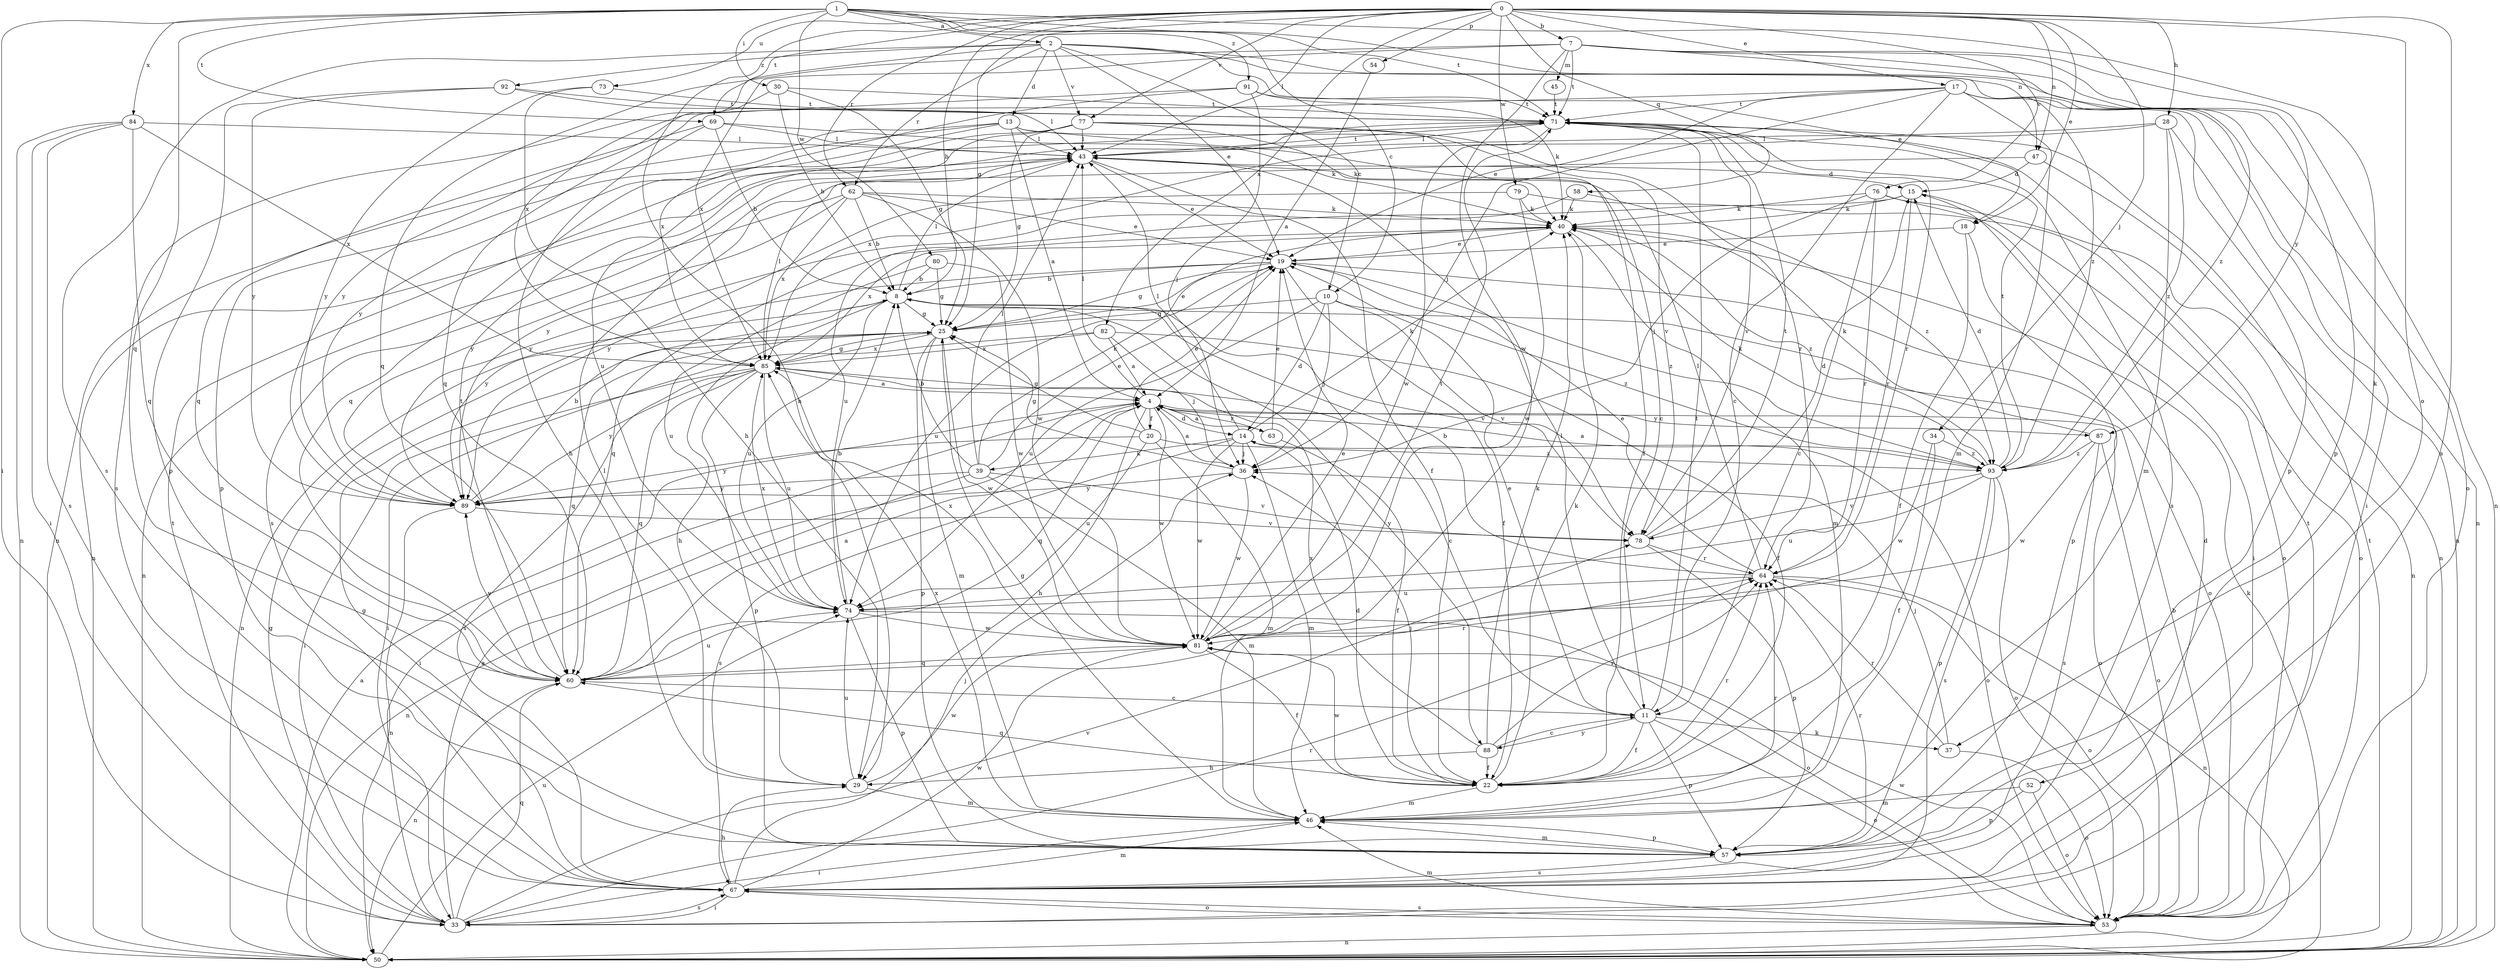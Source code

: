 strict digraph  {
0;
1;
2;
4;
7;
8;
10;
11;
13;
14;
15;
17;
18;
19;
20;
22;
25;
28;
29;
30;
33;
34;
36;
37;
39;
40;
43;
45;
46;
47;
50;
52;
53;
54;
57;
58;
60;
62;
63;
64;
67;
69;
71;
73;
74;
76;
77;
78;
79;
80;
81;
82;
84;
85;
87;
88;
89;
91;
92;
93;
0 -> 7  [label=b];
0 -> 8  [label=b];
0 -> 17  [label=e];
0 -> 18  [label=e];
0 -> 25  [label=g];
0 -> 28  [label=h];
0 -> 29  [label=h];
0 -> 34  [label=j];
0 -> 43  [label=l];
0 -> 47  [label=n];
0 -> 52  [label=o];
0 -> 54  [label=p];
0 -> 58  [label=q];
0 -> 62  [label=r];
0 -> 67  [label=s];
0 -> 69  [label=t];
0 -> 73  [label=u];
0 -> 76  [label=v];
0 -> 77  [label=v];
0 -> 79  [label=w];
0 -> 82  [label=x];
1 -> 2  [label=a];
1 -> 10  [label=c];
1 -> 30  [label=i];
1 -> 33  [label=i];
1 -> 37  [label=k];
1 -> 47  [label=n];
1 -> 60  [label=q];
1 -> 69  [label=t];
1 -> 71  [label=t];
1 -> 80  [label=w];
1 -> 84  [label=x];
1 -> 91  [label=z];
2 -> 10  [label=c];
2 -> 13  [label=d];
2 -> 18  [label=e];
2 -> 19  [label=e];
2 -> 53  [label=o];
2 -> 62  [label=r];
2 -> 67  [label=s];
2 -> 77  [label=v];
2 -> 85  [label=x];
2 -> 92  [label=z];
2 -> 93  [label=z];
4 -> 14  [label=d];
4 -> 20  [label=f];
4 -> 29  [label=h];
4 -> 33  [label=i];
4 -> 43  [label=l];
4 -> 53  [label=o];
4 -> 60  [label=q];
4 -> 63  [label=r];
4 -> 81  [label=w];
4 -> 87  [label=y];
7 -> 45  [label=m];
7 -> 50  [label=n];
7 -> 57  [label=p];
7 -> 60  [label=q];
7 -> 71  [label=t];
7 -> 81  [label=w];
7 -> 85  [label=x];
7 -> 87  [label=y];
7 -> 93  [label=z];
8 -> 25  [label=g];
8 -> 29  [label=h];
8 -> 43  [label=l];
8 -> 50  [label=n];
8 -> 74  [label=u];
8 -> 78  [label=v];
8 -> 88  [label=y];
10 -> 14  [label=d];
10 -> 25  [label=g];
10 -> 36  [label=j];
10 -> 74  [label=u];
10 -> 78  [label=v];
10 -> 93  [label=z];
11 -> 19  [label=e];
11 -> 22  [label=f];
11 -> 37  [label=k];
11 -> 43  [label=l];
11 -> 53  [label=o];
11 -> 57  [label=p];
11 -> 71  [label=t];
11 -> 88  [label=y];
13 -> 4  [label=a];
13 -> 11  [label=c];
13 -> 43  [label=l];
13 -> 50  [label=n];
13 -> 57  [label=p];
13 -> 78  [label=v];
13 -> 89  [label=y];
14 -> 36  [label=j];
14 -> 39  [label=k];
14 -> 40  [label=k];
14 -> 43  [label=l];
14 -> 46  [label=m];
14 -> 53  [label=o];
14 -> 67  [label=s];
14 -> 81  [label=w];
15 -> 40  [label=k];
15 -> 53  [label=o];
15 -> 64  [label=r];
15 -> 74  [label=u];
17 -> 11  [label=c];
17 -> 19  [label=e];
17 -> 33  [label=i];
17 -> 36  [label=j];
17 -> 46  [label=m];
17 -> 50  [label=n];
17 -> 57  [label=p];
17 -> 60  [label=q];
17 -> 71  [label=t];
18 -> 19  [label=e];
18 -> 22  [label=f];
18 -> 57  [label=p];
19 -> 8  [label=b];
19 -> 22  [label=f];
19 -> 25  [label=g];
19 -> 53  [label=o];
19 -> 74  [label=u];
19 -> 89  [label=y];
19 -> 93  [label=z];
20 -> 19  [label=e];
20 -> 25  [label=g];
20 -> 46  [label=m];
20 -> 74  [label=u];
20 -> 89  [label=y];
20 -> 93  [label=z];
22 -> 14  [label=d];
22 -> 36  [label=j];
22 -> 40  [label=k];
22 -> 46  [label=m];
22 -> 60  [label=q];
22 -> 64  [label=r];
22 -> 81  [label=w];
25 -> 19  [label=e];
25 -> 46  [label=m];
25 -> 57  [label=p];
25 -> 60  [label=q];
25 -> 81  [label=w];
25 -> 85  [label=x];
28 -> 43  [label=l];
28 -> 46  [label=m];
28 -> 50  [label=n];
28 -> 85  [label=x];
28 -> 93  [label=z];
29 -> 43  [label=l];
29 -> 46  [label=m];
29 -> 74  [label=u];
29 -> 81  [label=w];
30 -> 8  [label=b];
30 -> 25  [label=g];
30 -> 67  [label=s];
30 -> 71  [label=t];
33 -> 4  [label=a];
33 -> 25  [label=g];
33 -> 60  [label=q];
33 -> 64  [label=r];
33 -> 67  [label=s];
33 -> 71  [label=t];
33 -> 78  [label=v];
34 -> 22  [label=f];
34 -> 81  [label=w];
34 -> 93  [label=z];
36 -> 4  [label=a];
36 -> 25  [label=g];
36 -> 81  [label=w];
36 -> 89  [label=y];
37 -> 36  [label=j];
37 -> 53  [label=o];
37 -> 64  [label=r];
39 -> 8  [label=b];
39 -> 19  [label=e];
39 -> 40  [label=k];
39 -> 43  [label=l];
39 -> 46  [label=m];
39 -> 50  [label=n];
39 -> 78  [label=v];
39 -> 89  [label=y];
40 -> 19  [label=e];
40 -> 46  [label=m];
40 -> 60  [label=q];
40 -> 85  [label=x];
40 -> 93  [label=z];
43 -> 15  [label=d];
43 -> 19  [label=e];
43 -> 22  [label=f];
43 -> 50  [label=n];
43 -> 67  [label=s];
43 -> 71  [label=t];
45 -> 71  [label=t];
46 -> 25  [label=g];
46 -> 33  [label=i];
46 -> 57  [label=p];
46 -> 64  [label=r];
46 -> 85  [label=x];
47 -> 15  [label=d];
47 -> 50  [label=n];
47 -> 89  [label=y];
50 -> 4  [label=a];
50 -> 40  [label=k];
50 -> 71  [label=t];
50 -> 74  [label=u];
52 -> 46  [label=m];
52 -> 53  [label=o];
52 -> 57  [label=p];
53 -> 8  [label=b];
53 -> 46  [label=m];
53 -> 50  [label=n];
53 -> 67  [label=s];
53 -> 71  [label=t];
53 -> 81  [label=w];
54 -> 4  [label=a];
57 -> 46  [label=m];
57 -> 64  [label=r];
57 -> 67  [label=s];
58 -> 40  [label=k];
58 -> 89  [label=y];
58 -> 93  [label=z];
60 -> 4  [label=a];
60 -> 11  [label=c];
60 -> 50  [label=n];
60 -> 64  [label=r];
60 -> 71  [label=t];
60 -> 74  [label=u];
60 -> 89  [label=y];
62 -> 8  [label=b];
62 -> 19  [label=e];
62 -> 40  [label=k];
62 -> 50  [label=n];
62 -> 81  [label=w];
62 -> 85  [label=x];
62 -> 89  [label=y];
63 -> 4  [label=a];
63 -> 19  [label=e];
63 -> 22  [label=f];
64 -> 8  [label=b];
64 -> 19  [label=e];
64 -> 43  [label=l];
64 -> 50  [label=n];
64 -> 53  [label=o];
64 -> 74  [label=u];
67 -> 15  [label=d];
67 -> 25  [label=g];
67 -> 29  [label=h];
67 -> 33  [label=i];
67 -> 36  [label=j];
67 -> 46  [label=m];
67 -> 53  [label=o];
67 -> 81  [label=w];
69 -> 8  [label=b];
69 -> 29  [label=h];
69 -> 40  [label=k];
69 -> 43  [label=l];
69 -> 60  [label=q];
71 -> 43  [label=l];
71 -> 64  [label=r];
71 -> 67  [label=s];
71 -> 78  [label=v];
71 -> 81  [label=w];
73 -> 29  [label=h];
73 -> 71  [label=t];
73 -> 89  [label=y];
74 -> 8  [label=b];
74 -> 53  [label=o];
74 -> 57  [label=p];
74 -> 81  [label=w];
74 -> 85  [label=x];
76 -> 11  [label=c];
76 -> 33  [label=i];
76 -> 36  [label=j];
76 -> 40  [label=k];
76 -> 50  [label=n];
76 -> 64  [label=r];
77 -> 22  [label=f];
77 -> 25  [label=g];
77 -> 40  [label=k];
77 -> 43  [label=l];
77 -> 60  [label=q];
77 -> 64  [label=r];
77 -> 74  [label=u];
78 -> 15  [label=d];
78 -> 57  [label=p];
78 -> 64  [label=r];
78 -> 71  [label=t];
79 -> 40  [label=k];
79 -> 53  [label=o];
79 -> 81  [label=w];
79 -> 89  [label=y];
80 -> 8  [label=b];
80 -> 25  [label=g];
80 -> 74  [label=u];
80 -> 81  [label=w];
81 -> 19  [label=e];
81 -> 22  [label=f];
81 -> 60  [label=q];
81 -> 71  [label=t];
81 -> 85  [label=x];
82 -> 4  [label=a];
82 -> 22  [label=f];
82 -> 33  [label=i];
82 -> 36  [label=j];
82 -> 85  [label=x];
84 -> 33  [label=i];
84 -> 43  [label=l];
84 -> 50  [label=n];
84 -> 60  [label=q];
84 -> 67  [label=s];
84 -> 85  [label=x];
85 -> 4  [label=a];
85 -> 11  [label=c];
85 -> 25  [label=g];
85 -> 33  [label=i];
85 -> 43  [label=l];
85 -> 57  [label=p];
85 -> 60  [label=q];
85 -> 67  [label=s];
85 -> 74  [label=u];
85 -> 89  [label=y];
87 -> 40  [label=k];
87 -> 53  [label=o];
87 -> 67  [label=s];
87 -> 81  [label=w];
87 -> 93  [label=z];
88 -> 11  [label=c];
88 -> 22  [label=f];
88 -> 29  [label=h];
88 -> 40  [label=k];
88 -> 64  [label=r];
88 -> 85  [label=x];
89 -> 8  [label=b];
89 -> 50  [label=n];
89 -> 78  [label=v];
91 -> 36  [label=j];
91 -> 40  [label=k];
91 -> 71  [label=t];
91 -> 85  [label=x];
91 -> 89  [label=y];
92 -> 43  [label=l];
92 -> 57  [label=p];
92 -> 71  [label=t];
92 -> 89  [label=y];
93 -> 4  [label=a];
93 -> 15  [label=d];
93 -> 40  [label=k];
93 -> 53  [label=o];
93 -> 57  [label=p];
93 -> 67  [label=s];
93 -> 71  [label=t];
93 -> 74  [label=u];
93 -> 78  [label=v];
}
